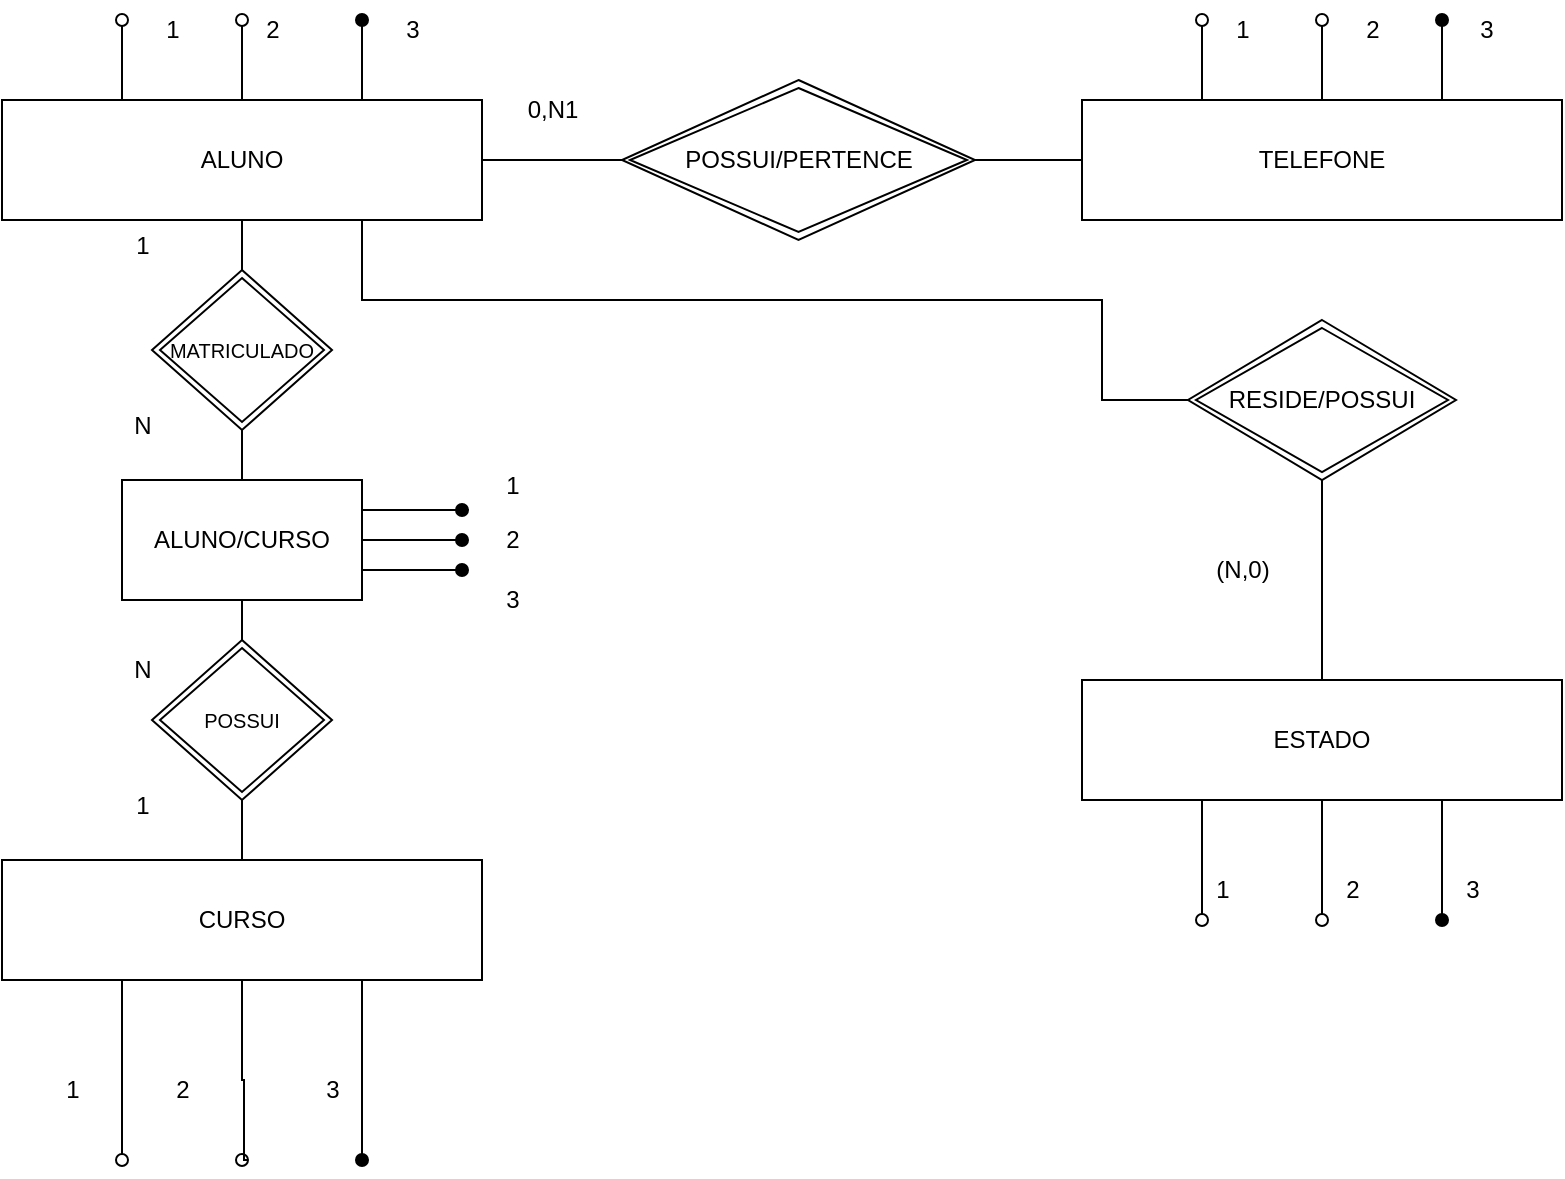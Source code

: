 <mxfile version="24.5.1" type="device">
  <diagram name="Página-1" id="rTxuylyj1AgO0106ieqS">
    <mxGraphModel dx="880" dy="468" grid="1" gridSize="10" guides="1" tooltips="1" connect="1" arrows="1" fold="1" page="1" pageScale="1" pageWidth="827" pageHeight="1169" math="0" shadow="0">
      <root>
        <mxCell id="0" />
        <mxCell id="1" parent="0" />
        <mxCell id="4wDUPw99TidM18gp3yrh-39" style="edgeStyle=orthogonalEdgeStyle;rounded=0;orthogonalLoop=1;jettySize=auto;html=1;exitX=1;exitY=0.5;exitDx=0;exitDy=0;entryX=0;entryY=0.5;entryDx=0;entryDy=0;endArrow=none;endFill=0;" edge="1" parent="1" source="4wDUPw99TidM18gp3yrh-1" target="4wDUPw99TidM18gp3yrh-18">
          <mxGeometry relative="1" as="geometry" />
        </mxCell>
        <mxCell id="4wDUPw99TidM18gp3yrh-51" style="edgeStyle=orthogonalEdgeStyle;rounded=0;orthogonalLoop=1;jettySize=auto;html=1;exitX=0.75;exitY=1;exitDx=0;exitDy=0;entryX=0;entryY=0.5;entryDx=0;entryDy=0;endArrow=none;endFill=0;" edge="1" parent="1" source="4wDUPw99TidM18gp3yrh-1" target="4wDUPw99TidM18gp3yrh-19">
          <mxGeometry relative="1" as="geometry">
            <Array as="points">
              <mxPoint x="210" y="160" />
              <mxPoint x="580" y="160" />
              <mxPoint x="580" y="210" />
            </Array>
          </mxGeometry>
        </mxCell>
        <mxCell id="4wDUPw99TidM18gp3yrh-53" style="edgeStyle=orthogonalEdgeStyle;rounded=0;orthogonalLoop=1;jettySize=auto;html=1;exitX=0.5;exitY=1;exitDx=0;exitDy=0;entryX=0.5;entryY=0;entryDx=0;entryDy=0;endArrow=none;endFill=0;" edge="1" parent="1" source="4wDUPw99TidM18gp3yrh-1" target="4wDUPw99TidM18gp3yrh-17">
          <mxGeometry relative="1" as="geometry" />
        </mxCell>
        <mxCell id="4wDUPw99TidM18gp3yrh-71" style="edgeStyle=orthogonalEdgeStyle;rounded=0;orthogonalLoop=1;jettySize=auto;html=1;exitX=0.25;exitY=0;exitDx=0;exitDy=0;endArrow=oval;endFill=0;" edge="1" parent="1" source="4wDUPw99TidM18gp3yrh-1">
          <mxGeometry relative="1" as="geometry">
            <mxPoint x="90" y="20" as="targetPoint" />
          </mxGeometry>
        </mxCell>
        <mxCell id="4wDUPw99TidM18gp3yrh-72" style="edgeStyle=orthogonalEdgeStyle;rounded=0;orthogonalLoop=1;jettySize=auto;html=1;exitX=0.5;exitY=0;exitDx=0;exitDy=0;endArrow=oval;endFill=0;" edge="1" parent="1" source="4wDUPw99TidM18gp3yrh-1">
          <mxGeometry relative="1" as="geometry">
            <mxPoint x="150" y="20" as="targetPoint" />
          </mxGeometry>
        </mxCell>
        <mxCell id="4wDUPw99TidM18gp3yrh-73" style="edgeStyle=orthogonalEdgeStyle;rounded=0;orthogonalLoop=1;jettySize=auto;html=1;exitX=0.75;exitY=0;exitDx=0;exitDy=0;endArrow=oval;endFill=1;" edge="1" parent="1" source="4wDUPw99TidM18gp3yrh-1">
          <mxGeometry relative="1" as="geometry">
            <mxPoint x="210" y="20" as="targetPoint" />
          </mxGeometry>
        </mxCell>
        <mxCell id="4wDUPw99TidM18gp3yrh-1" value="ALUNO" style="rounded=0;whiteSpace=wrap;html=1;" vertex="1" parent="1">
          <mxGeometry x="30" y="60" width="240" height="60" as="geometry" />
        </mxCell>
        <mxCell id="4wDUPw99TidM18gp3yrh-77" style="edgeStyle=orthogonalEdgeStyle;rounded=0;orthogonalLoop=1;jettySize=auto;html=1;exitX=0.25;exitY=1;exitDx=0;exitDy=0;endArrow=oval;endFill=0;" edge="1" parent="1" source="4wDUPw99TidM18gp3yrh-3">
          <mxGeometry relative="1" as="geometry">
            <mxPoint x="630" y="470" as="targetPoint" />
          </mxGeometry>
        </mxCell>
        <mxCell id="4wDUPw99TidM18gp3yrh-78" style="edgeStyle=orthogonalEdgeStyle;rounded=0;orthogonalLoop=1;jettySize=auto;html=1;exitX=0.5;exitY=1;exitDx=0;exitDy=0;endArrow=oval;endFill=0;" edge="1" parent="1" source="4wDUPw99TidM18gp3yrh-3">
          <mxGeometry relative="1" as="geometry">
            <mxPoint x="690" y="470" as="targetPoint" />
          </mxGeometry>
        </mxCell>
        <mxCell id="4wDUPw99TidM18gp3yrh-79" style="edgeStyle=orthogonalEdgeStyle;rounded=0;orthogonalLoop=1;jettySize=auto;html=1;exitX=0.75;exitY=1;exitDx=0;exitDy=0;endArrow=oval;endFill=1;" edge="1" parent="1" source="4wDUPw99TidM18gp3yrh-3">
          <mxGeometry relative="1" as="geometry">
            <mxPoint x="750" y="470" as="targetPoint" />
          </mxGeometry>
        </mxCell>
        <mxCell id="4wDUPw99TidM18gp3yrh-3" value="ESTADO" style="rounded=0;whiteSpace=wrap;html=1;" vertex="1" parent="1">
          <mxGeometry x="570" y="350" width="240" height="60" as="geometry" />
        </mxCell>
        <mxCell id="4wDUPw99TidM18gp3yrh-74" style="edgeStyle=orthogonalEdgeStyle;rounded=0;orthogonalLoop=1;jettySize=auto;html=1;exitX=0.25;exitY=0;exitDx=0;exitDy=0;endArrow=oval;endFill=0;" edge="1" parent="1" source="4wDUPw99TidM18gp3yrh-4">
          <mxGeometry relative="1" as="geometry">
            <mxPoint x="630" y="20" as="targetPoint" />
          </mxGeometry>
        </mxCell>
        <mxCell id="4wDUPw99TidM18gp3yrh-75" style="edgeStyle=orthogonalEdgeStyle;rounded=0;orthogonalLoop=1;jettySize=auto;html=1;exitX=0.5;exitY=0;exitDx=0;exitDy=0;endArrow=oval;endFill=0;" edge="1" parent="1" source="4wDUPw99TidM18gp3yrh-4">
          <mxGeometry relative="1" as="geometry">
            <mxPoint x="690" y="20" as="targetPoint" />
          </mxGeometry>
        </mxCell>
        <mxCell id="4wDUPw99TidM18gp3yrh-76" style="edgeStyle=orthogonalEdgeStyle;rounded=0;orthogonalLoop=1;jettySize=auto;html=1;exitX=0.75;exitY=0;exitDx=0;exitDy=0;endArrow=oval;endFill=1;" edge="1" parent="1" source="4wDUPw99TidM18gp3yrh-4">
          <mxGeometry relative="1" as="geometry">
            <mxPoint x="750" y="20" as="targetPoint" />
          </mxGeometry>
        </mxCell>
        <mxCell id="4wDUPw99TidM18gp3yrh-4" value="TELEFONE" style="rounded=0;whiteSpace=wrap;html=1;" vertex="1" parent="1">
          <mxGeometry x="570" y="60" width="240" height="60" as="geometry" />
        </mxCell>
        <mxCell id="4wDUPw99TidM18gp3yrh-67" style="edgeStyle=orthogonalEdgeStyle;rounded=0;orthogonalLoop=1;jettySize=auto;html=1;exitX=0.25;exitY=1;exitDx=0;exitDy=0;endArrow=oval;endFill=0;" edge="1" parent="1" source="4wDUPw99TidM18gp3yrh-5">
          <mxGeometry relative="1" as="geometry">
            <mxPoint x="90" y="590" as="targetPoint" />
          </mxGeometry>
        </mxCell>
        <mxCell id="4wDUPw99TidM18gp3yrh-69" style="edgeStyle=orthogonalEdgeStyle;rounded=0;orthogonalLoop=1;jettySize=auto;html=1;exitX=0.5;exitY=1;exitDx=0;exitDy=0;endArrow=oval;endFill=0;" edge="1" parent="1" source="4wDUPw99TidM18gp3yrh-5">
          <mxGeometry relative="1" as="geometry">
            <mxPoint x="150" y="590" as="targetPoint" />
            <Array as="points">
              <mxPoint x="150" y="550" />
              <mxPoint x="151" y="550" />
            </Array>
          </mxGeometry>
        </mxCell>
        <mxCell id="4wDUPw99TidM18gp3yrh-70" style="edgeStyle=orthogonalEdgeStyle;rounded=0;orthogonalLoop=1;jettySize=auto;html=1;exitX=0.75;exitY=1;exitDx=0;exitDy=0;endArrow=oval;endFill=1;" edge="1" parent="1" source="4wDUPw99TidM18gp3yrh-5">
          <mxGeometry relative="1" as="geometry">
            <mxPoint x="210" y="590" as="targetPoint" />
          </mxGeometry>
        </mxCell>
        <mxCell id="4wDUPw99TidM18gp3yrh-5" value="CURSO" style="rounded=0;whiteSpace=wrap;html=1;" vertex="1" parent="1">
          <mxGeometry x="30" y="440" width="240" height="60" as="geometry" />
        </mxCell>
        <mxCell id="4wDUPw99TidM18gp3yrh-56" style="edgeStyle=orthogonalEdgeStyle;rounded=0;orthogonalLoop=1;jettySize=auto;html=1;exitX=0.5;exitY=1;exitDx=0;exitDy=0;entryX=0.5;entryY=0;entryDx=0;entryDy=0;endArrow=none;endFill=0;" edge="1" parent="1" source="4wDUPw99TidM18gp3yrh-17" target="4wDUPw99TidM18gp3yrh-45">
          <mxGeometry relative="1" as="geometry" />
        </mxCell>
        <mxCell id="4wDUPw99TidM18gp3yrh-17" value="&lt;font size=&quot;1&quot;&gt;MATRICULADO&lt;/font&gt;" style="shape=rhombus;double=1;perimeter=rhombusPerimeter;whiteSpace=wrap;html=1;align=center;" vertex="1" parent="1">
          <mxGeometry x="105" y="145" width="90" height="80" as="geometry" />
        </mxCell>
        <mxCell id="4wDUPw99TidM18gp3yrh-40" style="edgeStyle=orthogonalEdgeStyle;rounded=0;orthogonalLoop=1;jettySize=auto;html=1;exitX=1;exitY=0.5;exitDx=0;exitDy=0;entryX=0;entryY=0.5;entryDx=0;entryDy=0;endArrow=none;endFill=0;" edge="1" parent="1" source="4wDUPw99TidM18gp3yrh-18" target="4wDUPw99TidM18gp3yrh-4">
          <mxGeometry relative="1" as="geometry" />
        </mxCell>
        <mxCell id="4wDUPw99TidM18gp3yrh-18" value="POSSUI/PERTENCE" style="shape=rhombus;double=1;perimeter=rhombusPerimeter;whiteSpace=wrap;html=1;align=center;" vertex="1" parent="1">
          <mxGeometry x="340" y="50" width="176.5" height="80" as="geometry" />
        </mxCell>
        <mxCell id="4wDUPw99TidM18gp3yrh-38" style="edgeStyle=orthogonalEdgeStyle;rounded=0;orthogonalLoop=1;jettySize=auto;html=1;entryX=0.5;entryY=0;entryDx=0;entryDy=0;endArrow=none;endFill=0;" edge="1" parent="1" source="4wDUPw99TidM18gp3yrh-19" target="4wDUPw99TidM18gp3yrh-3">
          <mxGeometry relative="1" as="geometry" />
        </mxCell>
        <mxCell id="4wDUPw99TidM18gp3yrh-19" value="RESIDE/POSSUI" style="shape=rhombus;double=1;perimeter=rhombusPerimeter;whiteSpace=wrap;html=1;align=center;" vertex="1" parent="1">
          <mxGeometry x="623" y="170" width="134" height="80" as="geometry" />
        </mxCell>
        <mxCell id="4wDUPw99TidM18gp3yrh-32" value="(N,0)" style="text;html=1;align=center;verticalAlign=middle;resizable=0;points=[];autosize=1;strokeColor=none;fillColor=none;" vertex="1" parent="1">
          <mxGeometry x="625" y="280" width="50" height="30" as="geometry" />
        </mxCell>
        <mxCell id="4wDUPw99TidM18gp3yrh-33" value="0,N1" style="text;html=1;align=center;verticalAlign=middle;resizable=0;points=[];autosize=1;strokeColor=none;fillColor=none;" vertex="1" parent="1">
          <mxGeometry x="280" y="50" width="50" height="30" as="geometry" />
        </mxCell>
        <mxCell id="4wDUPw99TidM18gp3yrh-58" style="edgeStyle=orthogonalEdgeStyle;rounded=0;orthogonalLoop=1;jettySize=auto;html=1;exitX=0.5;exitY=1;exitDx=0;exitDy=0;entryX=0.5;entryY=0;entryDx=0;entryDy=0;endArrow=none;endFill=0;" edge="1" parent="1" source="4wDUPw99TidM18gp3yrh-45" target="4wDUPw99TidM18gp3yrh-57">
          <mxGeometry relative="1" as="geometry" />
        </mxCell>
        <mxCell id="4wDUPw99TidM18gp3yrh-64" style="edgeStyle=orthogonalEdgeStyle;rounded=0;orthogonalLoop=1;jettySize=auto;html=1;exitX=1;exitY=0.25;exitDx=0;exitDy=0;endArrow=oval;endFill=1;" edge="1" parent="1" source="4wDUPw99TidM18gp3yrh-45">
          <mxGeometry relative="1" as="geometry">
            <mxPoint x="260" y="265" as="targetPoint" />
          </mxGeometry>
        </mxCell>
        <mxCell id="4wDUPw99TidM18gp3yrh-65" style="edgeStyle=orthogonalEdgeStyle;rounded=0;orthogonalLoop=1;jettySize=auto;html=1;exitX=1;exitY=0.5;exitDx=0;exitDy=0;endArrow=oval;endFill=1;" edge="1" parent="1" source="4wDUPw99TidM18gp3yrh-45">
          <mxGeometry relative="1" as="geometry">
            <mxPoint x="260" y="280" as="targetPoint" />
          </mxGeometry>
        </mxCell>
        <mxCell id="4wDUPw99TidM18gp3yrh-66" style="edgeStyle=orthogonalEdgeStyle;rounded=0;orthogonalLoop=1;jettySize=auto;html=1;exitX=1;exitY=0.75;exitDx=0;exitDy=0;endArrow=oval;endFill=1;" edge="1" parent="1" source="4wDUPw99TidM18gp3yrh-45">
          <mxGeometry relative="1" as="geometry">
            <mxPoint x="260" y="295" as="targetPoint" />
          </mxGeometry>
        </mxCell>
        <mxCell id="4wDUPw99TidM18gp3yrh-45" value="ALUNO/CURSO" style="rounded=0;whiteSpace=wrap;html=1;" vertex="1" parent="1">
          <mxGeometry x="90" y="250" width="120" height="60" as="geometry" />
        </mxCell>
        <mxCell id="4wDUPw99TidM18gp3yrh-50" value="N" style="text;html=1;align=center;verticalAlign=middle;resizable=0;points=[];autosize=1;strokeColor=none;fillColor=none;" vertex="1" parent="1">
          <mxGeometry x="85" y="330" width="30" height="30" as="geometry" />
        </mxCell>
        <mxCell id="4wDUPw99TidM18gp3yrh-59" value="" style="edgeStyle=orthogonalEdgeStyle;rounded=0;orthogonalLoop=1;jettySize=auto;html=1;endArrow=none;endFill=0;" edge="1" parent="1" source="4wDUPw99TidM18gp3yrh-57" target="4wDUPw99TidM18gp3yrh-5">
          <mxGeometry relative="1" as="geometry" />
        </mxCell>
        <mxCell id="4wDUPw99TidM18gp3yrh-57" value="&lt;font size=&quot;1&quot;&gt;POSSUI&lt;/font&gt;" style="shape=rhombus;double=1;perimeter=rhombusPerimeter;whiteSpace=wrap;html=1;align=center;" vertex="1" parent="1">
          <mxGeometry x="105" y="330" width="90" height="80" as="geometry" />
        </mxCell>
        <mxCell id="4wDUPw99TidM18gp3yrh-60" value="1" style="text;html=1;align=center;verticalAlign=middle;resizable=0;points=[];autosize=1;strokeColor=none;fillColor=none;" vertex="1" parent="1">
          <mxGeometry x="85" y="118" width="30" height="30" as="geometry" />
        </mxCell>
        <mxCell id="4wDUPw99TidM18gp3yrh-61" value="N" style="text;html=1;align=center;verticalAlign=middle;resizable=0;points=[];autosize=1;strokeColor=none;fillColor=none;" vertex="1" parent="1">
          <mxGeometry x="85" y="208" width="30" height="30" as="geometry" />
        </mxCell>
        <mxCell id="4wDUPw99TidM18gp3yrh-63" value="1" style="text;html=1;align=center;verticalAlign=middle;resizable=0;points=[];autosize=1;strokeColor=none;fillColor=none;" vertex="1" parent="1">
          <mxGeometry x="85" y="398" width="30" height="30" as="geometry" />
        </mxCell>
        <mxCell id="4wDUPw99TidM18gp3yrh-80" value="1" style="text;html=1;align=center;verticalAlign=middle;resizable=0;points=[];autosize=1;strokeColor=none;fillColor=none;" vertex="1" parent="1">
          <mxGeometry x="50" y="540" width="30" height="30" as="geometry" />
        </mxCell>
        <mxCell id="4wDUPw99TidM18gp3yrh-81" value="2" style="text;html=1;align=center;verticalAlign=middle;resizable=0;points=[];autosize=1;strokeColor=none;fillColor=none;" vertex="1" parent="1">
          <mxGeometry x="105" y="540" width="30" height="30" as="geometry" />
        </mxCell>
        <mxCell id="4wDUPw99TidM18gp3yrh-82" value="3" style="text;html=1;align=center;verticalAlign=middle;resizable=0;points=[];autosize=1;strokeColor=none;fillColor=none;" vertex="1" parent="1">
          <mxGeometry x="180" y="540" width="30" height="30" as="geometry" />
        </mxCell>
        <mxCell id="4wDUPw99TidM18gp3yrh-84" value="2" style="text;html=1;align=center;verticalAlign=middle;resizable=0;points=[];autosize=1;strokeColor=none;fillColor=none;" vertex="1" parent="1">
          <mxGeometry x="700" y="10" width="30" height="30" as="geometry" />
        </mxCell>
        <mxCell id="4wDUPw99TidM18gp3yrh-86" value="3" style="text;html=1;align=center;verticalAlign=middle;resizable=0;points=[];autosize=1;strokeColor=none;fillColor=none;" vertex="1" parent="1">
          <mxGeometry x="750" y="440" width="30" height="30" as="geometry" />
        </mxCell>
        <mxCell id="4wDUPw99TidM18gp3yrh-87" value="3" style="text;html=1;align=center;verticalAlign=middle;resizable=0;points=[];autosize=1;strokeColor=none;fillColor=none;" vertex="1" parent="1">
          <mxGeometry x="270" y="295" width="30" height="30" as="geometry" />
        </mxCell>
        <mxCell id="4wDUPw99TidM18gp3yrh-88" value="3" style="text;html=1;align=center;verticalAlign=middle;resizable=0;points=[];autosize=1;strokeColor=none;fillColor=none;" vertex="1" parent="1">
          <mxGeometry x="220" y="10" width="30" height="30" as="geometry" />
        </mxCell>
        <mxCell id="4wDUPw99TidM18gp3yrh-89" value="3" style="text;html=1;align=center;verticalAlign=middle;resizable=0;points=[];autosize=1;strokeColor=none;fillColor=none;" vertex="1" parent="1">
          <mxGeometry x="757" y="10" width="30" height="30" as="geometry" />
        </mxCell>
        <mxCell id="4wDUPw99TidM18gp3yrh-90" value="2" style="text;html=1;align=center;verticalAlign=middle;resizable=0;points=[];autosize=1;strokeColor=none;fillColor=none;" vertex="1" parent="1">
          <mxGeometry x="690" y="440" width="30" height="30" as="geometry" />
        </mxCell>
        <mxCell id="4wDUPw99TidM18gp3yrh-91" value="2" style="text;html=1;align=center;verticalAlign=middle;resizable=0;points=[];autosize=1;strokeColor=none;fillColor=none;" vertex="1" parent="1">
          <mxGeometry x="150" y="10" width="30" height="30" as="geometry" />
        </mxCell>
        <mxCell id="4wDUPw99TidM18gp3yrh-92" value="2" style="text;html=1;align=center;verticalAlign=middle;resizable=0;points=[];autosize=1;strokeColor=none;fillColor=none;" vertex="1" parent="1">
          <mxGeometry x="270" y="265" width="30" height="30" as="geometry" />
        </mxCell>
        <mxCell id="4wDUPw99TidM18gp3yrh-93" value="1" style="text;html=1;align=center;verticalAlign=middle;resizable=0;points=[];autosize=1;strokeColor=none;fillColor=none;" vertex="1" parent="1">
          <mxGeometry x="635" y="10" width="30" height="30" as="geometry" />
        </mxCell>
        <mxCell id="4wDUPw99TidM18gp3yrh-94" value="1" style="text;html=1;align=center;verticalAlign=middle;resizable=0;points=[];autosize=1;strokeColor=none;fillColor=none;" vertex="1" parent="1">
          <mxGeometry x="100" y="10" width="30" height="30" as="geometry" />
        </mxCell>
        <mxCell id="4wDUPw99TidM18gp3yrh-95" value="1" style="text;html=1;align=center;verticalAlign=middle;resizable=0;points=[];autosize=1;strokeColor=none;fillColor=none;" vertex="1" parent="1">
          <mxGeometry x="270" y="238" width="30" height="30" as="geometry" />
        </mxCell>
        <mxCell id="4wDUPw99TidM18gp3yrh-96" value="1" style="text;html=1;align=center;verticalAlign=middle;resizable=0;points=[];autosize=1;strokeColor=none;fillColor=none;" vertex="1" parent="1">
          <mxGeometry x="625" y="440" width="30" height="30" as="geometry" />
        </mxCell>
      </root>
    </mxGraphModel>
  </diagram>
</mxfile>
